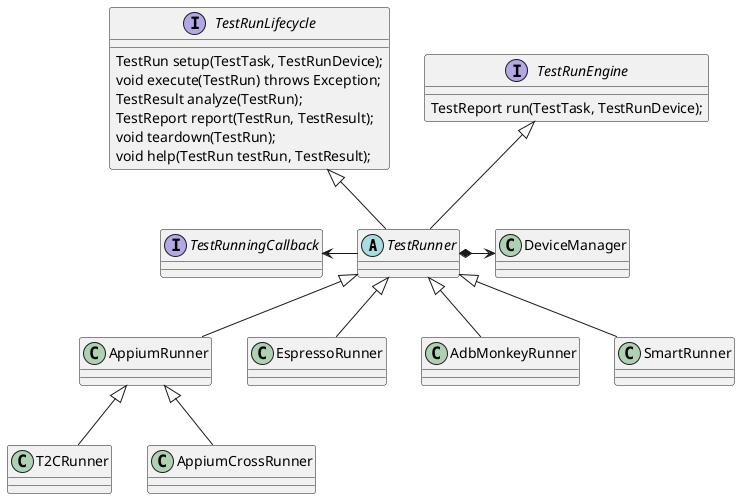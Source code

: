 @startuml test_runner_class_relation
abstract class TestRunner

interface TestRunEngine {
    TestReport run(TestTask, TestRunDevice);
}
interface TestRunLifecycle {
    TestRun setup(TestTask, TestRunDevice);
    void execute(TestRun) throws Exception;
    TestResult analyze(TestRun);
    TestReport report(TestRun, TestResult);
    void teardown(TestRun);
    void help(TestRun testRun, TestResult);
}

TestRunner -u-|> TestRunEngine
TestRunner -u-|> TestRunLifecycle

AppiumRunner -u-|> TestRunner
EspressoRunner -u-|> TestRunner
AdbMonkeyRunner -u-|> TestRunner
T2CRunner -u-|> AppiumRunner
SmartRunner -u-|> TestRunner


interface TestRunningCallback
TestRunner -l-> TestRunningCallback

TestRunner *-r-> DeviceManager

AppiumCrossRunner -u-|> AppiumRunner


@enduml

@startuml running_sequence
AgentWebSocketClientService -> TestTaskEngineService :runTestTask(TestTaskSpec)
activate TestTaskEngineService
TestTaskEngineService -> TestTaskEngineService: chooseDevices
TestTaskEngineService -> TestTask: convertToTestTask(static)

TestTaskEngineService -> DeviceTaskControlExecutor: runForAllDeviceAsync
activate DeviceTaskControlExecutor



DeviceTaskControlExecutor --> TestThreadPool.Executor: execute
activate TestThreadPool.Executor

DeviceTaskControlExecutor -> TestTaskEngineService
deactivate DeviceTaskControlExecutor

TestTaskEngineService -> AgentWebSocketClientService
deactivate TestTaskEngineService

participant DeviceTask
TestThreadPool.Executor -> DeviceTask: doTask
activate DeviceTask
DeviceTask -> TestRunner: runTestOnDevice
activate TestRunner
TestRunner -> DeviceTask
deactivate TestRunner
DeviceTask -> TestThreadPool.Executor
deactivate DeviceTask

TestThreadPool.Executor -> TaskCompletion: onComplete
activate TaskCompletion

TaskCompletion -> TestRunningCallback: onAllComplete
activate TestRunningCallback

TestRunningCallback -> TaskCompletion
deactivate TestRunningCallback

TaskCompletion -> TestThreadPool.Executor
deactivate TaskCompletion

@enduml

@startuml running_sequence_new
AgentWebSocketClientService -> TestTask: convertToTestTask(static)
AgentWebSocketClientService -> TestTaskEngineService :runTestTask(TestTask)
activate TestTaskEngineService
TestTaskEngineService -> TestTaskEngineService: chooseDevices
TestTaskEngineService -> DeviceTaskControlExecutor: runForAllDeviceAsync
deactivate TestTaskEngineService
DeviceTaskControlExecutor --> TestRunnerManager: runTest
TestRunnerManager --> TestRunEngine: run
activate TestRunEngine
TestRunEngine --> TestRunLifecycle: setup
TestRunEngine --> TestRunLifecycle: execute
TestRunEngine --> TestRunLifecycle: analyze
TestRunEngine --> TestRunLifecycle: report
TestRunEngine --> TestRunLifecycle: teardown
TestRunEngine --> TestRunLifecycle: help
deactivate TestRunEngine
@enduml

@startjson test_task_spec_design
{
    "fileSetId": "006b6ec7-52f9-45c7-84ad-419fc4315134",
    "pkgName": "com.microsoft.appmanager",
    "runningType": "APPIUM_CROSS",
    "testSuiteClass": "com.microsoft.appmanager.longhaultest.suites.SurfaceSmokeTestSuite",
    "deviceIdentifier": "55d93bc7-4d1d-4749-b493-a9de063a8a66",
    "groupTestType": "SINGLE",
    "maxStepCount": "",
    "deviceTestCount": "",
    "testTimeOutSec": "",
    "deviceActions":{
        "setUp":[{
            "deviceType":"Android",
            "method":"setProperty",
            "args": ["log.tag.WelcomeScreen","Verbose"]
        },
        {
            "deviceType":"Android",
            "method":"setProperty",
            "args": ["log.tag.WelcomeScreen","Verbose"]
        },
        {
            "deviceType":"Android",
            "method":"setDefaultLauncher",
            "args": ["com.android.launcher3.DefaultLauncherApp"]
        }],
        "tearDown":[{
            "deviceType":"Android",
            "method":"setProperty",
            "args": ["log.tag.WelcomeScreen","-"]
        }]
     },
    "testRunArgs": {
        "enableScreenRecord": false,
        "testInterval": 5000,
        "runtimeUpLimit": 1,
        "recordLatency": true,
        "recordMemory": true,
        "databaseUsername": "teams",
        "databasePassword": "***********",
        "ypcVersion": "1.22112.32.0",
        "oem": "Surface",
        "isReset": false
    },
    "frameworkType": "JUnit4",
    "testRunnerName": "androidx.test.runner.AndroidJUnitRunner",
    "inspectionStrategies": [
        {
            "strategyType": "TEST_SCHEDULE",
            "interval": 300,
            "intervalUnit": "MILLISECONDS",
            "inspection": {
                "inspectorType": "INSPECTOR_ANDROID_BATTERY_INFO",
                "appId": "com.microsoft.appmanager",
                "description": "test schedule"
            }
        },
        {
             "strategyType": "TEST_LIFECYCLE",
             "when": [
                 "TEST_STARTED",
                 "TEST_SUCCESS",
                 "TEST_FAILURE",
                 "TEST_RUN_STARTED",
                 "TEST_RUN_FINISHED"
             ],
             "inspection": {
                 "inspectorType": "INSPECTOR_ANDROID_BATTERY_INFO",
                 "appId": "com.microsoft.appmanager",
                 "description": "test schedule"
             }
         }
    ]
}
@endjson

@startuml test_runner_listener_design
abstract class Runner
interface TestRunnerListener {
    onTestCaseStart()
    onTestRunStart()
    onTestSuiteStart()
    onTestCaseEnd()
    onTestRunEnd()
    onTestSuiteEnd()
}

Runner *--> TestRunnerListener
@enduml

@startuml test_entities

entity (TestTaskSpec)
entity (TestTask)
entity (TestRun)
entity (AndroidTestUnit)


TestTaskSpec -- TestTask: is mapped to
TestTask *--> TestRun: contain a list of
TestRun *--> AndroidTestUnit: contain a list of
@enduml

@startuml test_object_relationships

entity (TestTaskSpec)
entity (TestTask)
entity (DeviceTestResult)
entity (TestUnitResult)
entity (AgentDeviceManager)
entity (DeviceManager)
entity (TestDevice)
entity (DevicePair)

AgentDeviceManager *--> DeviceManager
DeviceManager *--> TestDevice

DevicePair *-u-> TestDevice

TestTask ... TestDevice: is running on

TestTaskSpec -- TestTask: is mapped to
TestTaskSpec -- TargetedTestDeviceList: contains a list of
TestTask *--> DeviceTestResult: contain a list of
DeviceTestResult *--> TestUnitResult: contain a list of
@enduml